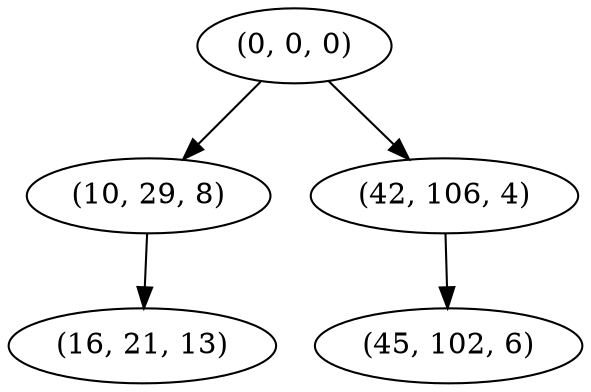 digraph tree {
    "(0, 0, 0)";
    "(10, 29, 8)";
    "(16, 21, 13)";
    "(42, 106, 4)";
    "(45, 102, 6)";
    "(0, 0, 0)" -> "(10, 29, 8)";
    "(0, 0, 0)" -> "(42, 106, 4)";
    "(10, 29, 8)" -> "(16, 21, 13)";
    "(42, 106, 4)" -> "(45, 102, 6)";
}
